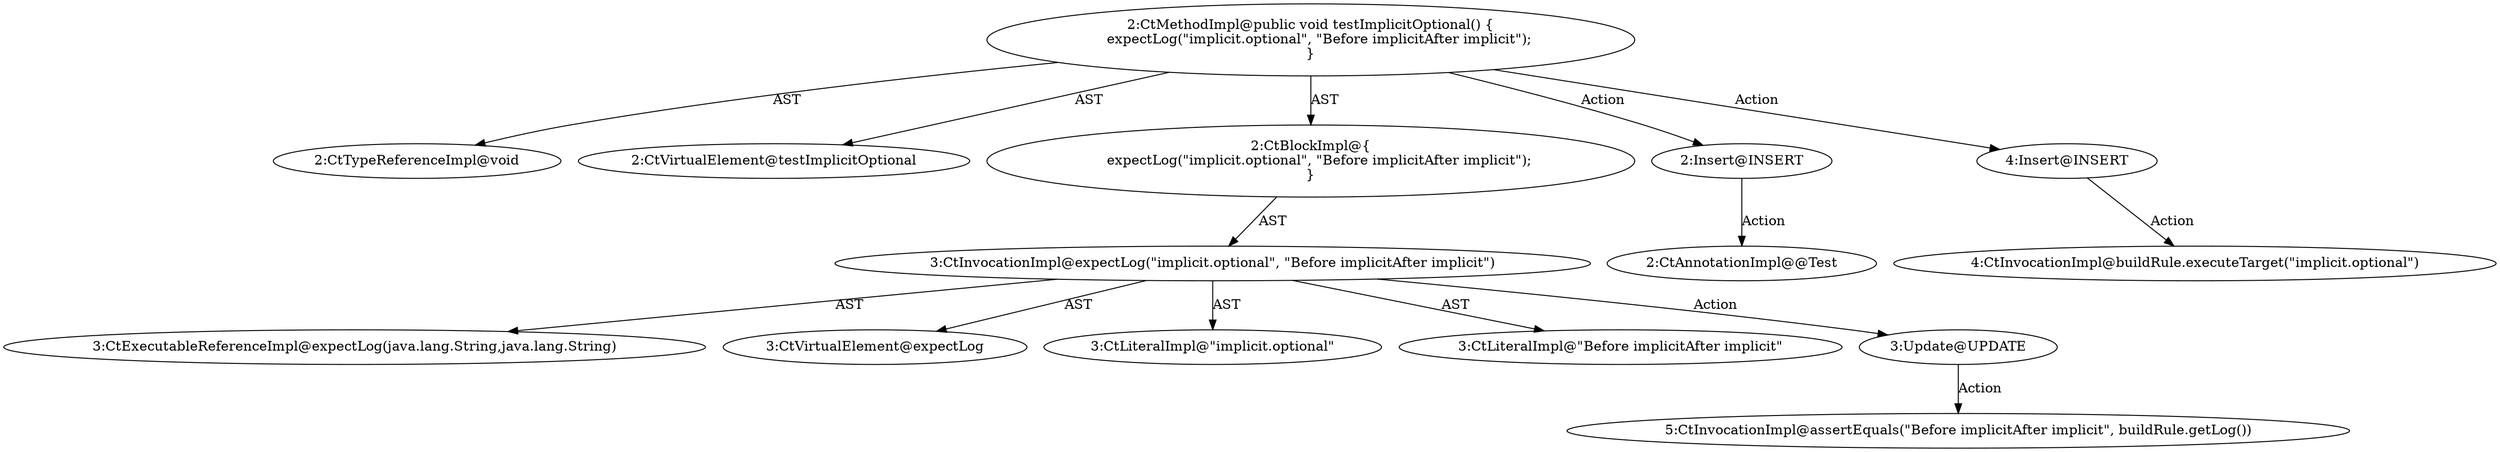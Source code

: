 digraph "testImplicitOptional#?" {
0 [label="2:CtTypeReferenceImpl@void" shape=ellipse]
1 [label="2:CtVirtualElement@testImplicitOptional" shape=ellipse]
2 [label="3:CtExecutableReferenceImpl@expectLog(java.lang.String,java.lang.String)" shape=ellipse]
3 [label="3:CtVirtualElement@expectLog" shape=ellipse]
4 [label="3:CtLiteralImpl@\"implicit.optional\"" shape=ellipse]
5 [label="3:CtLiteralImpl@\"Before implicitAfter implicit\"" shape=ellipse]
6 [label="3:CtInvocationImpl@expectLog(\"implicit.optional\", \"Before implicitAfter implicit\")" shape=ellipse]
7 [label="2:CtBlockImpl@\{
    expectLog(\"implicit.optional\", \"Before implicitAfter implicit\");
\}" shape=ellipse]
8 [label="2:CtMethodImpl@public void testImplicitOptional() \{
    expectLog(\"implicit.optional\", \"Before implicitAfter implicit\");
\}" shape=ellipse]
9 [label="3:Update@UPDATE" shape=ellipse]
10 [label="5:CtInvocationImpl@assertEquals(\"Before implicitAfter implicit\", buildRule.getLog())" shape=ellipse]
11 [label="2:Insert@INSERT" shape=ellipse]
12 [label="2:CtAnnotationImpl@@Test" shape=ellipse]
13 [label="4:Insert@INSERT" shape=ellipse]
14 [label="4:CtInvocationImpl@buildRule.executeTarget(\"implicit.optional\")" shape=ellipse]
6 -> 3 [label="AST"];
6 -> 2 [label="AST"];
6 -> 4 [label="AST"];
6 -> 5 [label="AST"];
6 -> 9 [label="Action"];
7 -> 6 [label="AST"];
8 -> 1 [label="AST"];
8 -> 0 [label="AST"];
8 -> 7 [label="AST"];
8 -> 11 [label="Action"];
8 -> 13 [label="Action"];
9 -> 10 [label="Action"];
11 -> 12 [label="Action"];
13 -> 14 [label="Action"];
}